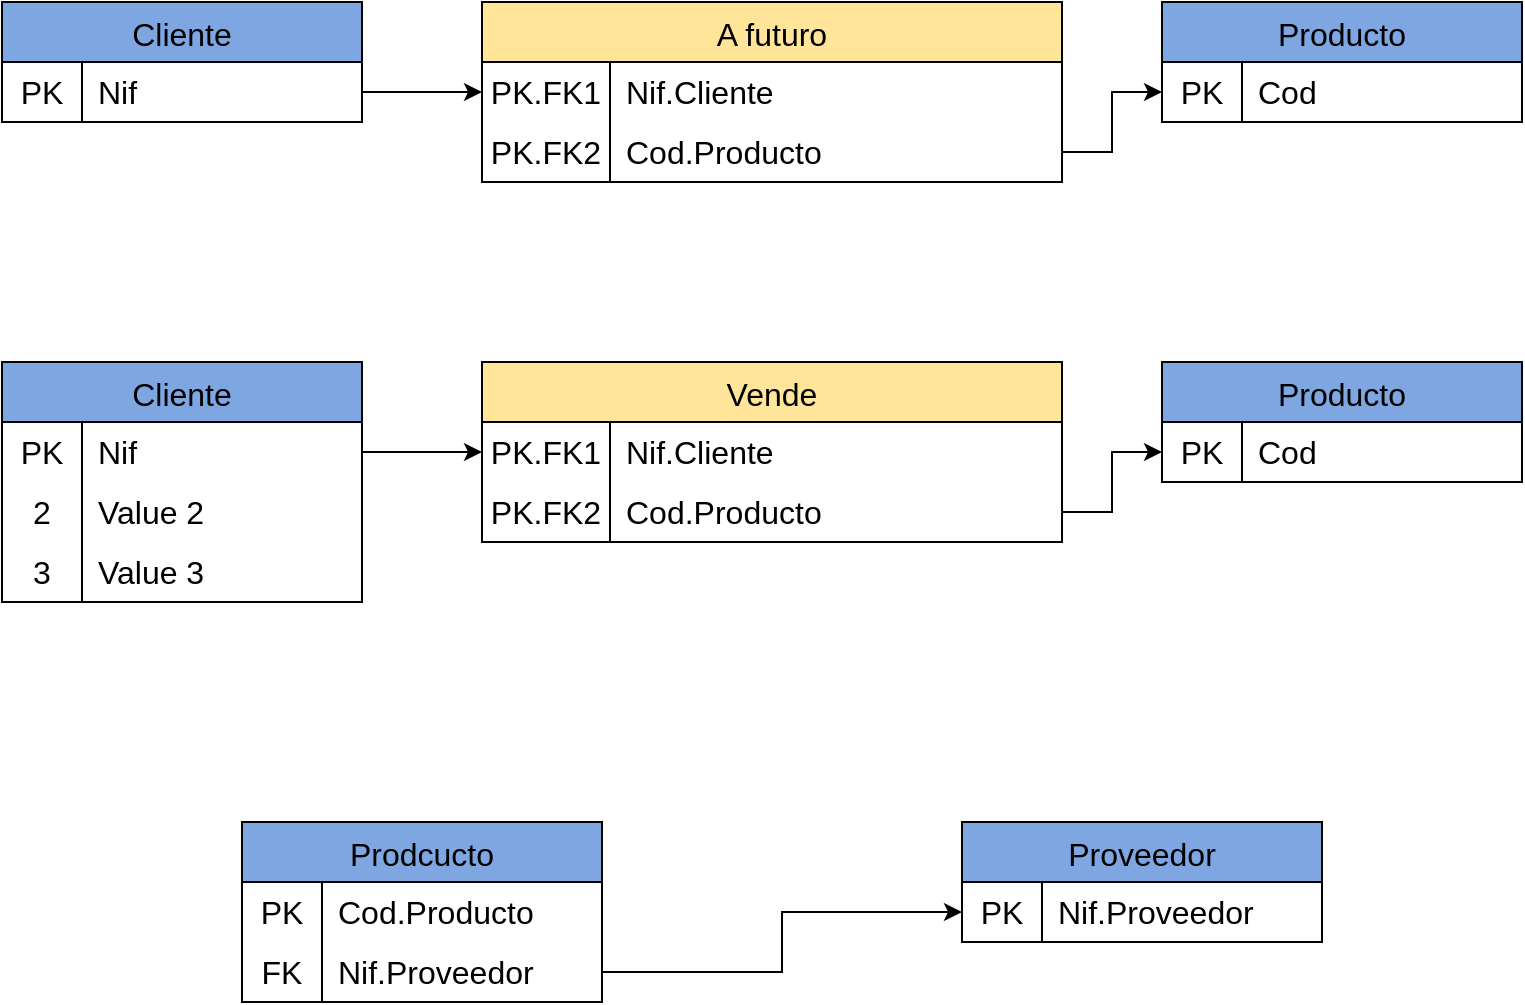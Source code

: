 <mxfile version="22.0.8" type="github">
  <diagram name="Página-1" id="MIt5l3CYwkZroPo_y-67">
    <mxGraphModel dx="1323" dy="1136" grid="1" gridSize="10" guides="1" tooltips="1" connect="1" arrows="1" fold="1" page="1" pageScale="1" pageWidth="827" pageHeight="1169" math="0" shadow="0">
      <root>
        <mxCell id="0" />
        <mxCell id="1" parent="0" />
        <mxCell id="oeiucqiu8z_fU5DE5Kwm-54" value="Cliente" style="shape=table;startSize=30;container=1;collapsible=0;childLayout=tableLayout;fixedRows=1;rowLines=0;fontStyle=0;strokeColor=default;fontSize=16;fillColor=#7EA6E0;" vertex="1" parent="1">
          <mxGeometry x="40" y="330" width="180" height="60" as="geometry" />
        </mxCell>
        <mxCell id="oeiucqiu8z_fU5DE5Kwm-55" value="" style="shape=tableRow;horizontal=0;startSize=0;swimlaneHead=0;swimlaneBody=0;top=0;left=0;bottom=0;right=0;collapsible=0;dropTarget=0;fillColor=none;points=[[0,0.5],[1,0.5]];portConstraint=eastwest;strokeColor=inherit;fontSize=16;" vertex="1" parent="oeiucqiu8z_fU5DE5Kwm-54">
          <mxGeometry y="30" width="180" height="30" as="geometry" />
        </mxCell>
        <mxCell id="oeiucqiu8z_fU5DE5Kwm-56" value="PK" style="shape=partialRectangle;html=1;whiteSpace=wrap;connectable=0;fillColor=none;top=0;left=0;bottom=0;right=0;overflow=hidden;pointerEvents=1;strokeColor=inherit;fontSize=16;" vertex="1" parent="oeiucqiu8z_fU5DE5Kwm-55">
          <mxGeometry width="40" height="30" as="geometry">
            <mxRectangle width="40" height="30" as="alternateBounds" />
          </mxGeometry>
        </mxCell>
        <mxCell id="oeiucqiu8z_fU5DE5Kwm-57" value="Nif" style="shape=partialRectangle;html=1;whiteSpace=wrap;connectable=0;fillColor=none;top=0;left=0;bottom=0;right=0;align=left;spacingLeft=6;overflow=hidden;strokeColor=inherit;fontSize=16;" vertex="1" parent="oeiucqiu8z_fU5DE5Kwm-55">
          <mxGeometry x="40" width="140" height="30" as="geometry">
            <mxRectangle width="140" height="30" as="alternateBounds" />
          </mxGeometry>
        </mxCell>
        <mxCell id="oeiucqiu8z_fU5DE5Kwm-65" value="A futuro" style="shape=table;startSize=30;container=1;collapsible=0;childLayout=tableLayout;fixedRows=1;rowLines=0;fontStyle=0;strokeColor=default;fontSize=16;fillColor=#FFE599;" vertex="1" parent="1">
          <mxGeometry x="280" y="330" width="290" height="90" as="geometry" />
        </mxCell>
        <mxCell id="oeiucqiu8z_fU5DE5Kwm-66" value="" style="shape=tableRow;horizontal=0;startSize=0;swimlaneHead=0;swimlaneBody=0;top=0;left=0;bottom=0;right=0;collapsible=0;dropTarget=0;fillColor=none;points=[[0,0.5],[1,0.5]];portConstraint=eastwest;strokeColor=inherit;fontSize=16;" vertex="1" parent="oeiucqiu8z_fU5DE5Kwm-65">
          <mxGeometry y="30" width="290" height="30" as="geometry" />
        </mxCell>
        <mxCell id="oeiucqiu8z_fU5DE5Kwm-67" value="PK.FK1" style="shape=partialRectangle;html=1;whiteSpace=wrap;connectable=0;fillColor=none;top=0;left=0;bottom=0;right=0;overflow=hidden;pointerEvents=1;strokeColor=inherit;fontSize=16;" vertex="1" parent="oeiucqiu8z_fU5DE5Kwm-66">
          <mxGeometry width="64" height="30" as="geometry">
            <mxRectangle width="64" height="30" as="alternateBounds" />
          </mxGeometry>
        </mxCell>
        <mxCell id="oeiucqiu8z_fU5DE5Kwm-68" value="Nif.Cliente" style="shape=partialRectangle;html=1;whiteSpace=wrap;connectable=0;fillColor=none;top=0;left=0;bottom=0;right=0;align=left;spacingLeft=6;overflow=hidden;strokeColor=inherit;fontSize=16;" vertex="1" parent="oeiucqiu8z_fU5DE5Kwm-66">
          <mxGeometry x="64" width="226" height="30" as="geometry">
            <mxRectangle width="226" height="30" as="alternateBounds" />
          </mxGeometry>
        </mxCell>
        <mxCell id="oeiucqiu8z_fU5DE5Kwm-69" value="" style="shape=tableRow;horizontal=0;startSize=0;swimlaneHead=0;swimlaneBody=0;top=0;left=0;bottom=0;right=0;collapsible=0;dropTarget=0;fillColor=none;points=[[0,0.5],[1,0.5]];portConstraint=eastwest;strokeColor=inherit;fontSize=16;" vertex="1" parent="oeiucqiu8z_fU5DE5Kwm-65">
          <mxGeometry y="60" width="290" height="30" as="geometry" />
        </mxCell>
        <mxCell id="oeiucqiu8z_fU5DE5Kwm-70" value="PK.FK2" style="shape=partialRectangle;html=1;whiteSpace=wrap;connectable=0;fillColor=none;top=0;left=0;bottom=0;right=0;overflow=hidden;strokeColor=inherit;fontSize=16;" vertex="1" parent="oeiucqiu8z_fU5DE5Kwm-69">
          <mxGeometry width="64" height="30" as="geometry">
            <mxRectangle width="64" height="30" as="alternateBounds" />
          </mxGeometry>
        </mxCell>
        <mxCell id="oeiucqiu8z_fU5DE5Kwm-71" value="Cod.Producto" style="shape=partialRectangle;html=1;whiteSpace=wrap;connectable=0;fillColor=none;top=0;left=0;bottom=0;right=0;align=left;spacingLeft=6;overflow=hidden;strokeColor=inherit;fontSize=16;" vertex="1" parent="oeiucqiu8z_fU5DE5Kwm-69">
          <mxGeometry x="64" width="226" height="30" as="geometry">
            <mxRectangle width="226" height="30" as="alternateBounds" />
          </mxGeometry>
        </mxCell>
        <mxCell id="oeiucqiu8z_fU5DE5Kwm-75" value="Producto" style="shape=table;startSize=30;container=1;collapsible=0;childLayout=tableLayout;fixedRows=1;rowLines=0;fontStyle=0;strokeColor=default;fontSize=16;fillColor=#7EA6E0;" vertex="1" parent="1">
          <mxGeometry x="620" y="330" width="180" height="60" as="geometry" />
        </mxCell>
        <mxCell id="oeiucqiu8z_fU5DE5Kwm-76" value="" style="shape=tableRow;horizontal=0;startSize=0;swimlaneHead=0;swimlaneBody=0;top=0;left=0;bottom=0;right=0;collapsible=0;dropTarget=0;fillColor=none;points=[[0,0.5],[1,0.5]];portConstraint=eastwest;strokeColor=inherit;fontSize=16;" vertex="1" parent="oeiucqiu8z_fU5DE5Kwm-75">
          <mxGeometry y="30" width="180" height="30" as="geometry" />
        </mxCell>
        <mxCell id="oeiucqiu8z_fU5DE5Kwm-77" value="PK" style="shape=partialRectangle;html=1;whiteSpace=wrap;connectable=0;fillColor=none;top=0;left=0;bottom=0;right=0;overflow=hidden;pointerEvents=1;strokeColor=inherit;fontSize=16;" vertex="1" parent="oeiucqiu8z_fU5DE5Kwm-76">
          <mxGeometry width="40" height="30" as="geometry">
            <mxRectangle width="40" height="30" as="alternateBounds" />
          </mxGeometry>
        </mxCell>
        <mxCell id="oeiucqiu8z_fU5DE5Kwm-78" value="Cod" style="shape=partialRectangle;html=1;whiteSpace=wrap;connectable=0;fillColor=none;top=0;left=0;bottom=0;right=0;align=left;spacingLeft=6;overflow=hidden;strokeColor=inherit;fontSize=16;" vertex="1" parent="oeiucqiu8z_fU5DE5Kwm-76">
          <mxGeometry x="40" width="140" height="30" as="geometry">
            <mxRectangle width="140" height="30" as="alternateBounds" />
          </mxGeometry>
        </mxCell>
        <mxCell id="oeiucqiu8z_fU5DE5Kwm-85" style="edgeStyle=orthogonalEdgeStyle;rounded=0;orthogonalLoop=1;jettySize=auto;html=1;exitX=1;exitY=0.5;exitDx=0;exitDy=0;entryX=0;entryY=0.5;entryDx=0;entryDy=0;" edge="1" parent="1" source="oeiucqiu8z_fU5DE5Kwm-55" target="oeiucqiu8z_fU5DE5Kwm-66">
          <mxGeometry relative="1" as="geometry" />
        </mxCell>
        <mxCell id="oeiucqiu8z_fU5DE5Kwm-86" style="edgeStyle=orthogonalEdgeStyle;rounded=0;orthogonalLoop=1;jettySize=auto;html=1;exitX=1;exitY=0.5;exitDx=0;exitDy=0;entryX=0;entryY=0.5;entryDx=0;entryDy=0;" edge="1" parent="1" source="oeiucqiu8z_fU5DE5Kwm-69" target="oeiucqiu8z_fU5DE5Kwm-76">
          <mxGeometry relative="1" as="geometry" />
        </mxCell>
        <mxCell id="oeiucqiu8z_fU5DE5Kwm-87" value="Cliente" style="shape=table;startSize=30;container=1;collapsible=0;childLayout=tableLayout;fixedRows=1;rowLines=0;fontStyle=0;strokeColor=default;fontSize=16;fillColor=#7EA6E0;" vertex="1" parent="1">
          <mxGeometry x="40" y="510" width="180" height="120" as="geometry" />
        </mxCell>
        <mxCell id="oeiucqiu8z_fU5DE5Kwm-88" value="" style="shape=tableRow;horizontal=0;startSize=0;swimlaneHead=0;swimlaneBody=0;top=0;left=0;bottom=0;right=0;collapsible=0;dropTarget=0;fillColor=none;points=[[0,0.5],[1,0.5]];portConstraint=eastwest;strokeColor=inherit;fontSize=16;" vertex="1" parent="oeiucqiu8z_fU5DE5Kwm-87">
          <mxGeometry y="30" width="180" height="30" as="geometry" />
        </mxCell>
        <mxCell id="oeiucqiu8z_fU5DE5Kwm-89" value="PK" style="shape=partialRectangle;html=1;whiteSpace=wrap;connectable=0;fillColor=none;top=0;left=0;bottom=0;right=0;overflow=hidden;pointerEvents=1;strokeColor=inherit;fontSize=16;" vertex="1" parent="oeiucqiu8z_fU5DE5Kwm-88">
          <mxGeometry width="40" height="30" as="geometry">
            <mxRectangle width="40" height="30" as="alternateBounds" />
          </mxGeometry>
        </mxCell>
        <mxCell id="oeiucqiu8z_fU5DE5Kwm-90" value="Nif" style="shape=partialRectangle;html=1;whiteSpace=wrap;connectable=0;fillColor=none;top=0;left=0;bottom=0;right=0;align=left;spacingLeft=6;overflow=hidden;strokeColor=inherit;fontSize=16;" vertex="1" parent="oeiucqiu8z_fU5DE5Kwm-88">
          <mxGeometry x="40" width="140" height="30" as="geometry">
            <mxRectangle width="140" height="30" as="alternateBounds" />
          </mxGeometry>
        </mxCell>
        <mxCell id="oeiucqiu8z_fU5DE5Kwm-91" value="" style="shape=tableRow;horizontal=0;startSize=0;swimlaneHead=0;swimlaneBody=0;top=0;left=0;bottom=0;right=0;collapsible=0;dropTarget=0;fillColor=none;points=[[0,0.5],[1,0.5]];portConstraint=eastwest;strokeColor=inherit;fontSize=16;" vertex="1" parent="oeiucqiu8z_fU5DE5Kwm-87">
          <mxGeometry y="60" width="180" height="30" as="geometry" />
        </mxCell>
        <mxCell id="oeiucqiu8z_fU5DE5Kwm-92" value="2" style="shape=partialRectangle;html=1;whiteSpace=wrap;connectable=0;fillColor=none;top=0;left=0;bottom=0;right=0;overflow=hidden;strokeColor=inherit;fontSize=16;" vertex="1" parent="oeiucqiu8z_fU5DE5Kwm-91">
          <mxGeometry width="40" height="30" as="geometry">
            <mxRectangle width="40" height="30" as="alternateBounds" />
          </mxGeometry>
        </mxCell>
        <mxCell id="oeiucqiu8z_fU5DE5Kwm-93" value="Value 2" style="shape=partialRectangle;html=1;whiteSpace=wrap;connectable=0;fillColor=none;top=0;left=0;bottom=0;right=0;align=left;spacingLeft=6;overflow=hidden;strokeColor=inherit;fontSize=16;" vertex="1" parent="oeiucqiu8z_fU5DE5Kwm-91">
          <mxGeometry x="40" width="140" height="30" as="geometry">
            <mxRectangle width="140" height="30" as="alternateBounds" />
          </mxGeometry>
        </mxCell>
        <mxCell id="oeiucqiu8z_fU5DE5Kwm-94" value="" style="shape=tableRow;horizontal=0;startSize=0;swimlaneHead=0;swimlaneBody=0;top=0;left=0;bottom=0;right=0;collapsible=0;dropTarget=0;fillColor=none;points=[[0,0.5],[1,0.5]];portConstraint=eastwest;strokeColor=inherit;fontSize=16;" vertex="1" parent="oeiucqiu8z_fU5DE5Kwm-87">
          <mxGeometry y="90" width="180" height="30" as="geometry" />
        </mxCell>
        <mxCell id="oeiucqiu8z_fU5DE5Kwm-95" value="3" style="shape=partialRectangle;html=1;whiteSpace=wrap;connectable=0;fillColor=none;top=0;left=0;bottom=0;right=0;overflow=hidden;strokeColor=inherit;fontSize=16;" vertex="1" parent="oeiucqiu8z_fU5DE5Kwm-94">
          <mxGeometry width="40" height="30" as="geometry">
            <mxRectangle width="40" height="30" as="alternateBounds" />
          </mxGeometry>
        </mxCell>
        <mxCell id="oeiucqiu8z_fU5DE5Kwm-96" value="Value 3" style="shape=partialRectangle;html=1;whiteSpace=wrap;connectable=0;fillColor=none;top=0;left=0;bottom=0;right=0;align=left;spacingLeft=6;overflow=hidden;strokeColor=inherit;fontSize=16;" vertex="1" parent="oeiucqiu8z_fU5DE5Kwm-94">
          <mxGeometry x="40" width="140" height="30" as="geometry">
            <mxRectangle width="140" height="30" as="alternateBounds" />
          </mxGeometry>
        </mxCell>
        <mxCell id="oeiucqiu8z_fU5DE5Kwm-98" value="Vende" style="shape=table;startSize=30;container=1;collapsible=0;childLayout=tableLayout;fixedRows=1;rowLines=0;fontStyle=0;strokeColor=default;fontSize=16;fillColor=#FFE599;" vertex="1" parent="1">
          <mxGeometry x="280" y="510" width="290" height="90" as="geometry" />
        </mxCell>
        <mxCell id="oeiucqiu8z_fU5DE5Kwm-99" value="" style="shape=tableRow;horizontal=0;startSize=0;swimlaneHead=0;swimlaneBody=0;top=0;left=0;bottom=0;right=0;collapsible=0;dropTarget=0;fillColor=none;points=[[0,0.5],[1,0.5]];portConstraint=eastwest;strokeColor=inherit;fontSize=16;" vertex="1" parent="oeiucqiu8z_fU5DE5Kwm-98">
          <mxGeometry y="30" width="290" height="30" as="geometry" />
        </mxCell>
        <mxCell id="oeiucqiu8z_fU5DE5Kwm-100" value="PK.FK1" style="shape=partialRectangle;html=1;whiteSpace=wrap;connectable=0;fillColor=none;top=0;left=0;bottom=0;right=0;overflow=hidden;pointerEvents=1;strokeColor=inherit;fontSize=16;" vertex="1" parent="oeiucqiu8z_fU5DE5Kwm-99">
          <mxGeometry width="64" height="30" as="geometry">
            <mxRectangle width="64" height="30" as="alternateBounds" />
          </mxGeometry>
        </mxCell>
        <mxCell id="oeiucqiu8z_fU5DE5Kwm-101" value="Nif.Cliente" style="shape=partialRectangle;html=1;whiteSpace=wrap;connectable=0;fillColor=none;top=0;left=0;bottom=0;right=0;align=left;spacingLeft=6;overflow=hidden;strokeColor=inherit;fontSize=16;" vertex="1" parent="oeiucqiu8z_fU5DE5Kwm-99">
          <mxGeometry x="64" width="226" height="30" as="geometry">
            <mxRectangle width="226" height="30" as="alternateBounds" />
          </mxGeometry>
        </mxCell>
        <mxCell id="oeiucqiu8z_fU5DE5Kwm-102" value="" style="shape=tableRow;horizontal=0;startSize=0;swimlaneHead=0;swimlaneBody=0;top=0;left=0;bottom=0;right=0;collapsible=0;dropTarget=0;fillColor=none;points=[[0,0.5],[1,0.5]];portConstraint=eastwest;strokeColor=inherit;fontSize=16;" vertex="1" parent="oeiucqiu8z_fU5DE5Kwm-98">
          <mxGeometry y="60" width="290" height="30" as="geometry" />
        </mxCell>
        <mxCell id="oeiucqiu8z_fU5DE5Kwm-103" value="PK.FK2" style="shape=partialRectangle;html=1;whiteSpace=wrap;connectable=0;fillColor=none;top=0;left=0;bottom=0;right=0;overflow=hidden;strokeColor=inherit;fontSize=16;" vertex="1" parent="oeiucqiu8z_fU5DE5Kwm-102">
          <mxGeometry width="64" height="30" as="geometry">
            <mxRectangle width="64" height="30" as="alternateBounds" />
          </mxGeometry>
        </mxCell>
        <mxCell id="oeiucqiu8z_fU5DE5Kwm-104" value="Cod.Producto" style="shape=partialRectangle;html=1;whiteSpace=wrap;connectable=0;fillColor=none;top=0;left=0;bottom=0;right=0;align=left;spacingLeft=6;overflow=hidden;strokeColor=inherit;fontSize=16;" vertex="1" parent="oeiucqiu8z_fU5DE5Kwm-102">
          <mxGeometry x="64" width="226" height="30" as="geometry">
            <mxRectangle width="226" height="30" as="alternateBounds" />
          </mxGeometry>
        </mxCell>
        <mxCell id="oeiucqiu8z_fU5DE5Kwm-108" value="Producto" style="shape=table;startSize=30;container=1;collapsible=0;childLayout=tableLayout;fixedRows=1;rowLines=0;fontStyle=0;strokeColor=default;fontSize=16;fillColor=#7EA6E0;" vertex="1" parent="1">
          <mxGeometry x="620" y="510" width="180" height="60" as="geometry" />
        </mxCell>
        <mxCell id="oeiucqiu8z_fU5DE5Kwm-109" value="" style="shape=tableRow;horizontal=0;startSize=0;swimlaneHead=0;swimlaneBody=0;top=0;left=0;bottom=0;right=0;collapsible=0;dropTarget=0;fillColor=none;points=[[0,0.5],[1,0.5]];portConstraint=eastwest;strokeColor=inherit;fontSize=16;" vertex="1" parent="oeiucqiu8z_fU5DE5Kwm-108">
          <mxGeometry y="30" width="180" height="30" as="geometry" />
        </mxCell>
        <mxCell id="oeiucqiu8z_fU5DE5Kwm-110" value="PK" style="shape=partialRectangle;html=1;whiteSpace=wrap;connectable=0;fillColor=none;top=0;left=0;bottom=0;right=0;overflow=hidden;pointerEvents=1;strokeColor=inherit;fontSize=16;" vertex="1" parent="oeiucqiu8z_fU5DE5Kwm-109">
          <mxGeometry width="40" height="30" as="geometry">
            <mxRectangle width="40" height="30" as="alternateBounds" />
          </mxGeometry>
        </mxCell>
        <mxCell id="oeiucqiu8z_fU5DE5Kwm-111" value="Cod" style="shape=partialRectangle;html=1;whiteSpace=wrap;connectable=0;fillColor=none;top=0;left=0;bottom=0;right=0;align=left;spacingLeft=6;overflow=hidden;strokeColor=inherit;fontSize=16;" vertex="1" parent="oeiucqiu8z_fU5DE5Kwm-109">
          <mxGeometry x="40" width="140" height="30" as="geometry">
            <mxRectangle width="140" height="30" as="alternateBounds" />
          </mxGeometry>
        </mxCell>
        <mxCell id="oeiucqiu8z_fU5DE5Kwm-118" style="edgeStyle=orthogonalEdgeStyle;rounded=0;orthogonalLoop=1;jettySize=auto;html=1;exitX=1;exitY=0.5;exitDx=0;exitDy=0;entryX=0;entryY=0.5;entryDx=0;entryDy=0;" edge="1" parent="1" source="oeiucqiu8z_fU5DE5Kwm-102" target="oeiucqiu8z_fU5DE5Kwm-109">
          <mxGeometry relative="1" as="geometry" />
        </mxCell>
        <mxCell id="oeiucqiu8z_fU5DE5Kwm-119" style="edgeStyle=orthogonalEdgeStyle;rounded=0;orthogonalLoop=1;jettySize=auto;html=1;exitX=1;exitY=0.5;exitDx=0;exitDy=0;entryX=0;entryY=0.5;entryDx=0;entryDy=0;" edge="1" parent="1" source="oeiucqiu8z_fU5DE5Kwm-88" target="oeiucqiu8z_fU5DE5Kwm-99">
          <mxGeometry relative="1" as="geometry" />
        </mxCell>
        <mxCell id="oeiucqiu8z_fU5DE5Kwm-120" value="Prodcucto" style="shape=table;startSize=30;container=1;collapsible=0;childLayout=tableLayout;fixedRows=1;rowLines=0;fontStyle=0;strokeColor=default;fontSize=16;fillColor=#7EA6E0;" vertex="1" parent="1">
          <mxGeometry x="160" y="740" width="180" height="90" as="geometry" />
        </mxCell>
        <mxCell id="oeiucqiu8z_fU5DE5Kwm-121" value="" style="shape=tableRow;horizontal=0;startSize=0;swimlaneHead=0;swimlaneBody=0;top=0;left=0;bottom=0;right=0;collapsible=0;dropTarget=0;fillColor=none;points=[[0,0.5],[1,0.5]];portConstraint=eastwest;strokeColor=inherit;fontSize=16;" vertex="1" parent="oeiucqiu8z_fU5DE5Kwm-120">
          <mxGeometry y="30" width="180" height="30" as="geometry" />
        </mxCell>
        <mxCell id="oeiucqiu8z_fU5DE5Kwm-122" value="PK" style="shape=partialRectangle;html=1;whiteSpace=wrap;connectable=0;fillColor=none;top=0;left=0;bottom=0;right=0;overflow=hidden;pointerEvents=1;strokeColor=inherit;fontSize=16;" vertex="1" parent="oeiucqiu8z_fU5DE5Kwm-121">
          <mxGeometry width="40" height="30" as="geometry">
            <mxRectangle width="40" height="30" as="alternateBounds" />
          </mxGeometry>
        </mxCell>
        <mxCell id="oeiucqiu8z_fU5DE5Kwm-123" value="Cod.Producto" style="shape=partialRectangle;html=1;whiteSpace=wrap;connectable=0;fillColor=none;top=0;left=0;bottom=0;right=0;align=left;spacingLeft=6;overflow=hidden;strokeColor=inherit;fontSize=16;" vertex="1" parent="oeiucqiu8z_fU5DE5Kwm-121">
          <mxGeometry x="40" width="140" height="30" as="geometry">
            <mxRectangle width="140" height="30" as="alternateBounds" />
          </mxGeometry>
        </mxCell>
        <mxCell id="oeiucqiu8z_fU5DE5Kwm-124" value="" style="shape=tableRow;horizontal=0;startSize=0;swimlaneHead=0;swimlaneBody=0;top=0;left=0;bottom=0;right=0;collapsible=0;dropTarget=0;fillColor=none;points=[[0,0.5],[1,0.5]];portConstraint=eastwest;strokeColor=inherit;fontSize=16;" vertex="1" parent="oeiucqiu8z_fU5DE5Kwm-120">
          <mxGeometry y="60" width="180" height="30" as="geometry" />
        </mxCell>
        <mxCell id="oeiucqiu8z_fU5DE5Kwm-125" value="FK" style="shape=partialRectangle;html=1;whiteSpace=wrap;connectable=0;fillColor=none;top=0;left=0;bottom=0;right=0;overflow=hidden;strokeColor=inherit;fontSize=16;" vertex="1" parent="oeiucqiu8z_fU5DE5Kwm-124">
          <mxGeometry width="40" height="30" as="geometry">
            <mxRectangle width="40" height="30" as="alternateBounds" />
          </mxGeometry>
        </mxCell>
        <mxCell id="oeiucqiu8z_fU5DE5Kwm-126" value="Nif.Proveedor" style="shape=partialRectangle;html=1;whiteSpace=wrap;connectable=0;fillColor=none;top=0;left=0;bottom=0;right=0;align=left;spacingLeft=6;overflow=hidden;strokeColor=inherit;fontSize=16;" vertex="1" parent="oeiucqiu8z_fU5DE5Kwm-124">
          <mxGeometry x="40" width="140" height="30" as="geometry">
            <mxRectangle width="140" height="30" as="alternateBounds" />
          </mxGeometry>
        </mxCell>
        <mxCell id="oeiucqiu8z_fU5DE5Kwm-130" value="Proveedor" style="shape=table;startSize=30;container=1;collapsible=0;childLayout=tableLayout;fixedRows=1;rowLines=0;fontStyle=0;strokeColor=default;fontSize=16;fillColor=#7EA6E0;" vertex="1" parent="1">
          <mxGeometry x="520" y="740" width="180" height="60" as="geometry" />
        </mxCell>
        <mxCell id="oeiucqiu8z_fU5DE5Kwm-131" value="" style="shape=tableRow;horizontal=0;startSize=0;swimlaneHead=0;swimlaneBody=0;top=0;left=0;bottom=0;right=0;collapsible=0;dropTarget=0;fillColor=none;points=[[0,0.5],[1,0.5]];portConstraint=eastwest;strokeColor=inherit;fontSize=16;" vertex="1" parent="oeiucqiu8z_fU5DE5Kwm-130">
          <mxGeometry y="30" width="180" height="30" as="geometry" />
        </mxCell>
        <mxCell id="oeiucqiu8z_fU5DE5Kwm-132" value="PK" style="shape=partialRectangle;html=1;whiteSpace=wrap;connectable=0;fillColor=none;top=0;left=0;bottom=0;right=0;overflow=hidden;pointerEvents=1;strokeColor=inherit;fontSize=16;" vertex="1" parent="oeiucqiu8z_fU5DE5Kwm-131">
          <mxGeometry width="40" height="30" as="geometry">
            <mxRectangle width="40" height="30" as="alternateBounds" />
          </mxGeometry>
        </mxCell>
        <mxCell id="oeiucqiu8z_fU5DE5Kwm-133" value="Nif.Proveedor" style="shape=partialRectangle;html=1;whiteSpace=wrap;connectable=0;fillColor=none;top=0;left=0;bottom=0;right=0;align=left;spacingLeft=6;overflow=hidden;strokeColor=inherit;fontSize=16;" vertex="1" parent="oeiucqiu8z_fU5DE5Kwm-131">
          <mxGeometry x="40" width="140" height="30" as="geometry">
            <mxRectangle width="140" height="30" as="alternateBounds" />
          </mxGeometry>
        </mxCell>
        <mxCell id="oeiucqiu8z_fU5DE5Kwm-140" style="edgeStyle=orthogonalEdgeStyle;rounded=0;orthogonalLoop=1;jettySize=auto;html=1;exitX=1;exitY=0.5;exitDx=0;exitDy=0;entryX=0;entryY=0.5;entryDx=0;entryDy=0;" edge="1" parent="1" source="oeiucqiu8z_fU5DE5Kwm-124" target="oeiucqiu8z_fU5DE5Kwm-131">
          <mxGeometry relative="1" as="geometry" />
        </mxCell>
      </root>
    </mxGraphModel>
  </diagram>
</mxfile>
